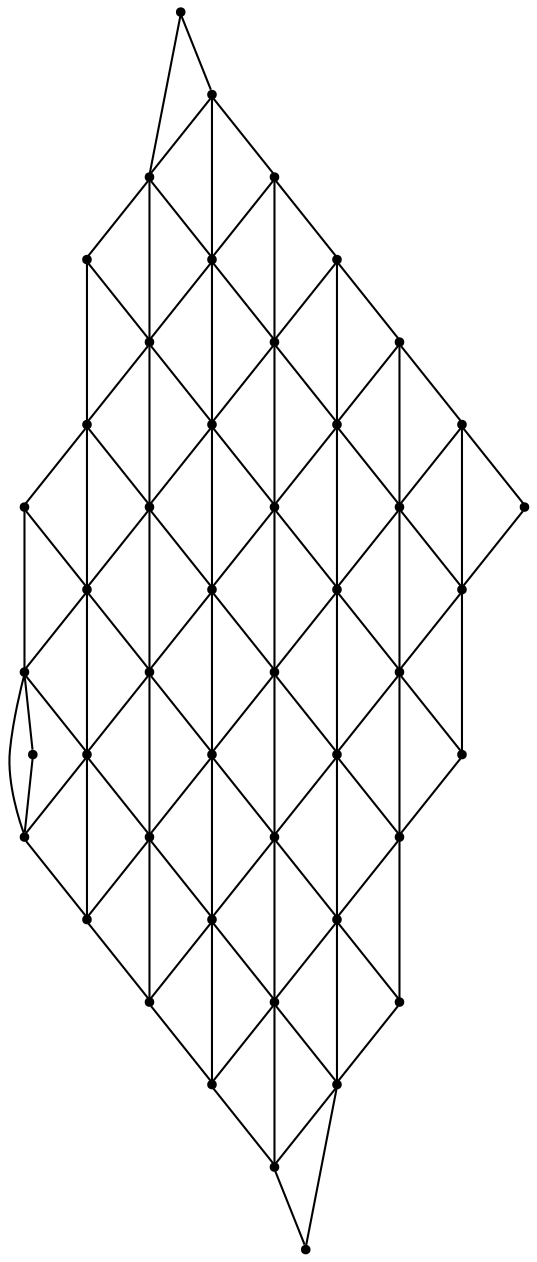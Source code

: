 graph {
  node [shape=point,comment="{\"directed\":false,\"doi\":\"10.4230/LIPIcs.GD.2024.3\",\"figure\":\"1 (3)\"}"]

  v0 [pos="948.5164661352474,904.1620797739527"]
  v1 [pos="916.0753563620718,847.403593655175"]
  v2 [pos="980.9577031000301,960.9205817878683"]
  v3 [pos="818.7517726593309,904.1620797739527"]
  v4 [pos="786.3105992903518,847.403593655175"]
  v5 [pos="851.1929460283101,960.9205817878685"]
  v6 [pos="883.6341193972892,1017.6790520115081"]
  v7 [pos="916.075356362072,1074.4374745497337"]
  v8 [pos="948.5164661352474,1131.195897087959"]
  v9 [pos="980.9577031000301,1187.954383206737"]
  v10 [pos="883.6341193972892,904.1620797739527"]
  v11 [pos="851.19294602831,847.403593655175"]
  v12 [pos="916.075356362072,960.9205817878685"]
  v13 [pos="948.5164661352474,1017.6790520115081"]
  v14 [pos="980.9577031000301,1074.4374745497337"]
  v15 [pos="916.075356362072,1187.954383206737"]
  v16 [pos="753.8694259213727,904.1620797739527"]
  v17 [pos="721.42818895659,847.403593655175"]
  v18 [pos="786.3105992903518,960.9205817878683"]
  v19 [pos="818.7517726593309,1017.6790520115082"]
  v20 [pos="851.19294602831,1074.4374745497337"]
  v21 [pos="883.6341193972892,1131.195897087959"]
  v22 [pos="688.9870155876108,904.1620797739524"]
  v23 [pos="656.5458422186317,847.403593655175"]
  v24 [pos="721.42818895659,960.9205817878685"]
  v25 [pos="753.8694259213727,1017.6790520115081"]
  v26 [pos="786.3105992903518,1074.437474549734"]
  v27 [pos="818.7517726593309,1131.195897087959"]
  v28 [pos="851.19294602831,1187.954383206737"]
  v29 [pos="980.9577031000301,847.403593655175"]
  v30 [pos="786.3105992903518,1187.954383206737"]
  v31 [pos="624.1046688496526,904.1620797739524"]
  v32 [pos="591.6634318848699,847.403593655175"]
  v33 [pos="656.5458422186317,960.9205817878683"]
  v34 [pos="688.9870155876108,1017.6790520115081"]
  v35 [pos="721.42818895659,1074.437474549734"]
  v36 [pos="753.8694259213727,1131.195897087959"]
  v37 [pos="624.1046688496526,1017.6790520115081"]
  v38 [pos="591.6634318848699,960.9205817878683"]
  v39 [pos="656.5458422186317,1074.437474549734"]
  v40 [pos="688.9870155876108,1131.195897087959"]
  v41 [pos="721.42818895659,1187.954383206737"]
  v42 [pos="656.5458422186317,1187.954383206737"]
  v43 [pos="624.1046688496526,1131.195897087959"]
  v44 [pos="591.6634318848699,1074.4374745497337"]
  v45 [pos="591.6634318848699,1187.954383206737"]

  v0 -- v1 [id="-1",pos="948.5164661352474,904.1620797739527 916.0753563620718,847.403593655175 916.0753563620718,847.403593655175 916.0753563620718,847.403593655175"]
  v45 -- v42 [id="-2",pos="591.6634318848699,1187.954383206737 656.5458422186317,1187.954383206737 656.5458422186317,1187.954383206737 656.5458422186317,1187.954383206737"]
  v42 -- v41 [id="-3",pos="656.5458422186317,1187.954383206737 721.42818895659,1187.954383206737 721.42818895659,1187.954383206737 721.42818895659,1187.954383206737"]
  v41 -- v30 [id="-4",pos="721.42818895659,1187.954383206737 786.3105992903518,1187.954383206737 786.3105992903518,1187.954383206737 786.3105992903518,1187.954383206737"]
  v30 -- v28 [id="-5",pos="786.3105992903518,1187.954383206737 851.19294602831,1187.954383206737 851.19294602831,1187.954383206737 851.19294602831,1187.954383206737"]
  v28 -- v15 [id="-6",pos="851.19294602831,1187.954383206737 916.075356362072,1187.954383206737 916.075356362072,1187.954383206737 916.075356362072,1187.954383206737"]
  v15 -- v9 [id="-7",pos="916.075356362072,1187.954383206737 980.9577031000301,1187.954383206737 980.9577031000301,1187.954383206737 980.9577031000301,1187.954383206737"]
  v45 -- v43 [id="-8",pos="591.6634318848699,1187.954383206737 624.1046688496526,1131.195897087959 624.1046688496526,1131.195897087959 624.1046688496526,1131.195897087959"]
  v43 -- v39 [id="-9",pos="624.1046688496526,1131.195897087959 656.5458422186317,1074.437474549734 656.5458422186317,1074.437474549734 656.5458422186317,1074.437474549734"]
  v39 -- v34 [id="-10",pos="656.5458422186317,1074.437474549734 688.9870155876108,1017.6790520115081 688.9870155876108,1017.6790520115081 688.9870155876108,1017.6790520115081"]
  v34 -- v24 [id="-11",pos="688.9870155876108,1017.6790520115081 721.42818895659,960.9205817878685 721.42818895659,960.9205817878685 721.42818895659,960.9205817878685"]
  v24 -- v16 [id="-12",pos="721.42818895659,960.9205817878685 753.8694259213727,904.1620797739527 753.8694259213727,904.1620797739527 753.8694259213727,904.1620797739527"]
  v16 -- v4 [id="-13",pos="753.8694259213727,904.1620797739527 786.3105992903518,847.403593655175 786.3105992903518,847.403593655175 786.3105992903518,847.403593655175"]
  v44 -- v39 [id="-14",pos="591.6634318848699,1074.4374745497337 656.5458422186317,1074.437474549734 656.5458422186317,1074.437474549734 656.5458422186317,1074.437474549734"]
  v39 -- v35 [id="-15",pos="656.5458422186317,1074.437474549734 721.42818895659,1074.437474549734 721.42818895659,1074.437474549734 721.42818895659,1074.437474549734"]
  v35 -- v26 [id="-16",pos="721.42818895659,1074.437474549734 786.3105992903518,1074.437474549734 786.3105992903518,1074.437474549734 786.3105992903518,1074.437474549734"]
  v26 -- v20 [id="-17",pos="786.3105992903518,1074.437474549734 851.19294602831,1074.4374745497337 851.19294602831,1074.4374745497337 851.19294602831,1074.4374745497337"]
  v20 -- v7 [id="-18",pos="851.19294602831,1074.4374745497337 916.075356362072,1074.4374745497337 916.075356362072,1074.4374745497337 916.075356362072,1074.4374745497337"]
  v7 -- v14 [id="-19",pos="916.075356362072,1074.4374745497337 980.9577031000301,1074.4374745497337 980.9577031000301,1074.4374745497337 980.9577031000301,1074.4374745497337"]
  v44 -- v37 [id="-20",pos="591.6634318848699,1074.4374745497337 624.1046688496526,1017.6790520115081 624.1046688496526,1017.6790520115081 624.1046688496526,1017.6790520115081"]
  v37 -- v33 [id="-21",pos="624.1046688496526,1017.6790520115081 656.5458422186317,960.9205817878683 656.5458422186317,960.9205817878683 656.5458422186317,960.9205817878683"]
  v33 -- v22 [id="-22",pos="656.5458422186317,960.9205817878683 688.9870155876108,904.1620797739524 688.9870155876108,904.1620797739524 688.9870155876108,904.1620797739524"]
  v22 -- v17 [id="-23",pos="688.9870155876108,904.1620797739524 721.42818895659,847.403593655175 721.42818895659,847.403593655175 721.42818895659,847.403593655175"]
  v38 -- v33 [id="-24",pos="591.6634318848699,960.9205817878683 656.5458422186317,960.9205817878683 656.5458422186317,960.9205817878683 656.5458422186317,960.9205817878683"]
  v33 -- v24 [id="-25",pos="656.5458422186317,960.9205817878683 721.42818895659,960.9205817878685 721.42818895659,960.9205817878685 721.42818895659,960.9205817878685"]
  v24 -- v18 [id="-26",pos="721.42818895659,960.9205817878685 786.3105992903518,960.9205817878683 786.3105992903518,960.9205817878683 786.3105992903518,960.9205817878683"]
  v18 -- v5 [id="-27",pos="786.3105992903518,960.9205817878683 851.1929460283101,960.9205817878685 851.1929460283101,960.9205817878685 851.1929460283101,960.9205817878685"]
  v5 -- v12 [id="-28",pos="851.1929460283101,960.9205817878685 916.075356362072,960.9205817878685 916.075356362072,960.9205817878685 916.075356362072,960.9205817878685"]
  v12 -- v2 [id="-29",pos="916.075356362072,960.9205817878685 980.9577031000301,960.9205817878683 980.9577031000301,960.9205817878683 980.9577031000301,960.9205817878683"]
  v38 -- v31 [id="-30",pos="591.6634318848699,960.9205817878683 624.1046688496526,904.1620797739524 624.1046688496526,904.1620797739524 624.1046688496526,904.1620797739524"]
  v31 -- v23 [id="-31",pos="624.1046688496526,904.1620797739524 656.5458422186317,847.403593655175 656.5458422186317,847.403593655175 656.5458422186317,847.403593655175"]
  v32 -- v23 [id="-32",pos="591.6634318848699,847.403593655175 656.5458422186317,847.403593655175 656.5458422186317,847.403593655175 656.5458422186317,847.403593655175"]
  v23 -- v17 [id="-33",pos="656.5458422186317,847.403593655175 721.42818895659,847.403593655175 721.42818895659,847.403593655175 721.42818895659,847.403593655175"]
  v17 -- v4 [id="-34",pos="721.42818895659,847.403593655175 786.3105992903518,847.403593655175 786.3105992903518,847.403593655175 786.3105992903518,847.403593655175"]
  v4 -- v11 [id="-35",pos="786.3105992903518,847.403593655175 851.19294602831,847.403593655175 851.19294602831,847.403593655175 851.19294602831,847.403593655175"]
  v11 -- v1 [id="-36",pos="851.19294602831,847.403593655175 916.0753563620718,847.403593655175 916.0753563620718,847.403593655175 916.0753563620718,847.403593655175"]
  v1 -- v29 [id="-37",pos="916.0753563620718,847.403593655175 980.9577031000301,847.403593655175 980.9577031000301,847.403593655175 980.9577031000301,847.403593655175"]
  v43 -- v40 [id="-38",pos="624.1046688496526,1131.195897087959 688.9870155876108,1131.195897087959 688.9870155876108,1131.195897087959 688.9870155876108,1131.195897087959"]
  v40 -- v36 [id="-39",pos="688.9870155876108,1131.195897087959 753.8694259213727,1131.195897087959 753.8694259213727,1131.195897087959 753.8694259213727,1131.195897087959"]
  v36 -- v27 [id="-40",pos="753.8694259213727,1131.195897087959 818.7517726593309,1131.195897087959 818.7517726593309,1131.195897087959 818.7517726593309,1131.195897087959"]
  v27 -- v21 [id="-41",pos="818.7517726593309,1131.195897087959 883.6341193972892,1131.195897087959 883.6341193972892,1131.195897087959 883.6341193972892,1131.195897087959"]
  v21 -- v8 [id="-42",pos="883.6341193972892,1131.195897087959 948.5164661352474,1131.195897087959 948.5164661352474,1131.195897087959 948.5164661352474,1131.195897087959"]
  v37 -- v34 [id="-43",pos="624.1046688496526,1017.6790520115081 688.9870155876108,1017.6790520115081 688.9870155876108,1017.6790520115081 688.9870155876108,1017.6790520115081"]
  v34 -- v25 [id="-44",pos="688.9870155876108,1017.6790520115081 753.8694259213727,1017.6790520115081 753.8694259213727,1017.6790520115081 753.8694259213727,1017.6790520115081"]
  v25 -- v19 [id="-45",pos="753.8694259213727,1017.6790520115081 818.7517726593309,1017.6790520115082 818.7517726593309,1017.6790520115082 818.7517726593309,1017.6790520115082"]
  v19 -- v6 [id="-46",pos="818.7517726593309,1017.6790520115082 883.6341193972892,1017.6790520115081 883.6341193972892,1017.6790520115081 883.6341193972892,1017.6790520115081"]
  v6 -- v13 [id="-47",pos="883.6341193972892,1017.6790520115081 948.5164661352474,1017.6790520115081 948.5164661352474,1017.6790520115081 948.5164661352474,1017.6790520115081"]
  v31 -- v22 [id="-48",pos="624.1046688496526,904.1620797739524 688.9870155876108,904.1620797739524 688.9870155876108,904.1620797739524 688.9870155876108,904.1620797739524"]
  v22 -- v16 [id="-49",pos="688.9870155876108,904.1620797739524 753.8694259213727,904.1620797739527 753.8694259213727,904.1620797739527 753.8694259213727,904.1620797739527"]
  v16 -- v3 [id="-50",pos="753.8694259213727,904.1620797739527 818.7517726593309,904.1620797739527 818.7517726593309,904.1620797739527 818.7517726593309,904.1620797739527"]
  v3 -- v10 [id="-51",pos="818.7517726593309,904.1620797739527 883.6341193972892,904.1620797739527 883.6341193972892,904.1620797739527 883.6341193972892,904.1620797739527"]
  v10 -- v0 [id="-52",pos="883.6341193972892,904.1620797739527 948.5164661352474,904.1620797739527 948.5164661352474,904.1620797739527 948.5164661352474,904.1620797739527"]
  v42 -- v43 [id="-53",pos="656.5458422186317,1187.954383206737 624.1046688496526,1131.195897087959 624.1046688496526,1131.195897087959 624.1046688496526,1131.195897087959"]
  v43 -- v44 [id="-54",pos="624.1046688496526,1131.195897087959 591.6634318848699,1074.4374745497337 591.6634318848699,1074.4374745497337 591.6634318848699,1074.4374745497337"]
  v42 -- v40 [id="-55",pos="656.5458422186317,1187.954383206737 688.9870155876108,1131.195897087959 688.9870155876108,1131.195897087959 688.9870155876108,1131.195897087959"]
  v40 -- v35 [id="-56",pos="688.9870155876108,1131.195897087959 721.42818895659,1074.437474549734 721.42818895659,1074.437474549734 721.42818895659,1074.437474549734"]
  v35 -- v25 [id="-57",pos="721.42818895659,1074.437474549734 753.8694259213727,1017.6790520115081 753.8694259213727,1017.6790520115081 753.8694259213727,1017.6790520115081"]
  v25 -- v18 [id="-58",pos="753.8694259213727,1017.6790520115081 786.3105992903518,960.9205817878683 786.3105992903518,960.9205817878683 786.3105992903518,960.9205817878683"]
  v18 -- v3 [id="-59",pos="786.3105992903518,960.9205817878683 818.7517726593309,904.1620797739527 818.7517726593309,904.1620797739527 818.7517726593309,904.1620797739527"]
  v3 -- v11 [id="-60",pos="818.7517726593309,904.1620797739527 851.19294602831,847.403593655175 851.19294602831,847.403593655175 851.19294602831,847.403593655175"]
  v41 -- v36 [id="-61",pos="721.42818895659,1187.954383206737 753.8694259213727,1131.195897087959 753.8694259213727,1131.195897087959 753.8694259213727,1131.195897087959"]
  v36 -- v26 [id="-62",pos="753.8694259213727,1131.195897087959 786.3105992903518,1074.437474549734 786.3105992903518,1074.437474549734 786.3105992903518,1074.437474549734"]
  v26 -- v19 [id="-63",pos="786.3105992903518,1074.437474549734 818.7517726593309,1017.6790520115082 818.7517726593309,1017.6790520115082 818.7517726593309,1017.6790520115082"]
  v19 -- v5 [id="-64",pos="818.7517726593309,1017.6790520115082 851.1929460283101,960.9205817878685 851.1929460283101,960.9205817878685 851.1929460283101,960.9205817878685"]
  v5 -- v10 [id="-65",pos="851.1929460283101,960.9205817878685 883.6341193972892,904.1620797739527 883.6341193972892,904.1620797739527 883.6341193972892,904.1620797739527"]
  v10 -- v1 [id="-66",pos="883.6341193972892,904.1620797739527 916.0753563620718,847.403593655175 916.0753563620718,847.403593655175 916.0753563620718,847.403593655175"]
  v41 -- v40 [id="-67",pos="721.42818895659,1187.954383206737 688.9870155876108,1131.195897087959 688.9870155876108,1131.195897087959 688.9870155876108,1131.195897087959"]
  v40 -- v39 [id="-68",pos="688.9870155876108,1131.195897087959 656.5458422186317,1074.437474549734 656.5458422186317,1074.437474549734 656.5458422186317,1074.437474549734"]
  v39 -- v37 [id="-69",pos="656.5458422186317,1074.437474549734 624.1046688496526,1017.6790520115081 624.1046688496526,1017.6790520115081 624.1046688496526,1017.6790520115081"]
  v37 -- v38 [id="-70",pos="624.1046688496526,1017.6790520115081 591.6634318848699,960.9205817878683 591.6634318848699,960.9205817878683 591.6634318848699,960.9205817878683"]
  v30 -- v36 [id="-71",pos="786.3105992903518,1187.954383206737 753.8694259213727,1131.195897087959 753.8694259213727,1131.195897087959 753.8694259213727,1131.195897087959"]
  v36 -- v35 [id="-72",pos="753.8694259213727,1131.195897087959 721.42818895659,1074.437474549734 721.42818895659,1074.437474549734 721.42818895659,1074.437474549734"]
  v35 -- v34 [id="-73",pos="721.42818895659,1074.437474549734 688.9870155876108,1017.6790520115081 688.9870155876108,1017.6790520115081 688.9870155876108,1017.6790520115081"]
  v34 -- v33 [id="-74",pos="688.9870155876108,1017.6790520115081 656.5458422186317,960.9205817878683 656.5458422186317,960.9205817878683 656.5458422186317,960.9205817878683"]
  v33 -- v31 [id="-75",pos="656.5458422186317,960.9205817878683 624.1046688496526,904.1620797739524 624.1046688496526,904.1620797739524 624.1046688496526,904.1620797739524"]
  v31 -- v32 [id="-76",pos="624.1046688496526,904.1620797739524 591.6634318848699,847.403593655175 591.6634318848699,847.403593655175 591.6634318848699,847.403593655175"]
  v30 -- v27 [id="-77",pos="786.3105992903518,1187.954383206737 818.7517726593309,1131.195897087959 818.7517726593309,1131.195897087959 818.7517726593309,1131.195897087959"]
  v27 -- v20 [id="-78",pos="818.7517726593309,1131.195897087959 851.19294602831,1074.4374745497337 851.19294602831,1074.4374745497337 851.19294602831,1074.4374745497337"]
  v20 -- v6 [id="-79",pos="851.19294602831,1074.4374745497337 883.6341193972892,1017.6790520115081 883.6341193972892,1017.6790520115081 883.6341193972892,1017.6790520115081"]
  v6 -- v12 [id="-80",pos="883.6341193972892,1017.6790520115081 916.075356362072,960.9205817878685 916.075356362072,960.9205817878685 916.075356362072,960.9205817878685"]
  v12 -- v0 [id="-81",pos="916.075356362072,960.9205817878685 948.5164661352474,904.1620797739527 948.5164661352474,904.1620797739527 948.5164661352474,904.1620797739527"]
  v0 -- v29 [id="-82",pos="948.5164661352474,904.1620797739527 980.9577031000301,847.403593655175 980.9577031000301,847.403593655175 980.9577031000301,847.403593655175"]
  v28 -- v21 [id="-83",pos="851.19294602831,1187.954383206737 883.6341193972892,1131.195897087959 883.6341193972892,1131.195897087959 883.6341193972892,1131.195897087959"]
  v21 -- v7 [id="-84",pos="883.6341193972892,1131.195897087959 916.075356362072,1074.4374745497337 916.075356362072,1074.4374745497337 916.075356362072,1074.4374745497337"]
  v7 -- v13 [id="-85",pos="916.075356362072,1074.4374745497337 948.5164661352474,1017.6790520115081 948.5164661352474,1017.6790520115081 948.5164661352474,1017.6790520115081"]
  v13 -- v2 [id="-86",pos="948.5164661352474,1017.6790520115081 980.9577031000301,960.9205817878683 980.9577031000301,960.9205817878683 980.9577031000301,960.9205817878683"]
  v28 -- v27 [id="-87",pos="851.19294602831,1187.954383206737 818.7517726593309,1131.195897087959 818.7517726593309,1131.195897087959 818.7517726593309,1131.195897087959"]
  v27 -- v26 [id="-88",pos="818.7517726593309,1131.195897087959 786.3105992903518,1074.437474549734 786.3105992903518,1074.437474549734 786.3105992903518,1074.437474549734"]
  v26 -- v25 [id="-89",pos="786.3105992903518,1074.437474549734 753.8694259213727,1017.6790520115081 753.8694259213727,1017.6790520115081 753.8694259213727,1017.6790520115081"]
  v25 -- v24 [id="-90",pos="753.8694259213727,1017.6790520115081 721.42818895659,960.9205817878685 721.42818895659,960.9205817878685 721.42818895659,960.9205817878685"]
  v24 -- v22 [id="-91",pos="721.42818895659,960.9205817878685 688.9870155876108,904.1620797739524 688.9870155876108,904.1620797739524 688.9870155876108,904.1620797739524"]
  v22 -- v23 [id="-92",pos="688.9870155876108,904.1620797739524 656.5458422186317,847.403593655175 656.5458422186317,847.403593655175 656.5458422186317,847.403593655175"]
  v15 -- v21 [id="-93",pos="916.075356362072,1187.954383206737 883.6341193972892,1131.195897087959 883.6341193972892,1131.195897087959 883.6341193972892,1131.195897087959"]
  v21 -- v20 [id="-94",pos="883.6341193972892,1131.195897087959 851.19294602831,1074.4374745497337 851.19294602831,1074.4374745497337 851.19294602831,1074.4374745497337"]
  v20 -- v19 [id="-95",pos="851.19294602831,1074.4374745497337 818.7517726593309,1017.6790520115082 818.7517726593309,1017.6790520115082 818.7517726593309,1017.6790520115082"]
  v19 -- v18 [id="-96",pos="818.7517726593309,1017.6790520115082 786.3105992903518,960.9205817878683 786.3105992903518,960.9205817878683 786.3105992903518,960.9205817878683"]
  v18 -- v16 [id="-97",pos="786.3105992903518,960.9205817878683 753.8694259213727,904.1620797739527 753.8694259213727,904.1620797739527 753.8694259213727,904.1620797739527"]
  v16 -- v17 [id="-98",pos="753.8694259213727,904.1620797739527 721.42818895659,847.403593655175 721.42818895659,847.403593655175 721.42818895659,847.403593655175"]
  v15 -- v8 [id="-99",pos="916.075356362072,1187.954383206737 948.5164661352474,1131.195897087959 948.5164661352474,1131.195897087959 948.5164661352474,1131.195897087959"]
  v8 -- v14 [id="-100",pos="948.5164661352474,1131.195897087959 980.9577031000301,1074.4374745497337 980.9577031000301,1074.4374745497337 980.9577031000301,1074.4374745497337"]
  v14 -- v13 [id="-101",pos="980.9577031000301,1074.4374745497337 948.5164661352474,1017.6790520115081 948.5164661352474,1017.6790520115081 948.5164661352474,1017.6790520115081"]
  v13 -- v12 [id="-102",pos="948.5164661352474,1017.6790520115081 916.075356362072,960.9205817878685 916.075356362072,960.9205817878685 916.075356362072,960.9205817878685"]
  v12 -- v10 [id="-103",pos="916.075356362072,960.9205817878685 883.6341193972892,904.1620797739527 883.6341193972892,904.1620797739527 883.6341193972892,904.1620797739527"]
  v10 -- v11 [id="-104",pos="883.6341193972892,904.1620797739527 851.19294602831,847.403593655175 851.19294602831,847.403593655175 851.19294602831,847.403593655175"]
  v9 -- v8 [id="-105",pos="980.9577031000301,1187.954383206737 948.5164661352474,1131.195897087959 948.5164661352474,1131.195897087959 948.5164661352474,1131.195897087959"]
  v8 -- v7 [id="-106",pos="948.5164661352474,1131.195897087959 916.075356362072,1074.4374745497337 916.075356362072,1074.4374745497337 916.075356362072,1074.4374745497337"]
  v7 -- v6 [id="-107",pos="916.075356362072,1074.4374745497337 883.6341193972892,1017.6790520115081 883.6341193972892,1017.6790520115081 883.6341193972892,1017.6790520115081"]
  v6 -- v5 [id="-108",pos="883.6341193972892,1017.6790520115081 851.1929460283101,960.9205817878685 851.1929460283101,960.9205817878685 851.1929460283101,960.9205817878685"]
  v5 -- v3 [id="-109",pos="851.1929460283101,960.9205817878685 818.7517726593309,904.1620797739527 818.7517726593309,904.1620797739527 818.7517726593309,904.1620797739527"]
  v3 -- v4 [id="-110",pos="818.7517726593309,904.1620797739527 786.3105992903518,847.403593655175 786.3105992903518,847.403593655175 786.3105992903518,847.403593655175"]
  v2 -- v0 [id="-111",pos="980.9577031000301,960.9205817878683 948.5164661352474,904.1620797739527 948.5164661352474,904.1620797739527 948.5164661352474,904.1620797739527"]
}